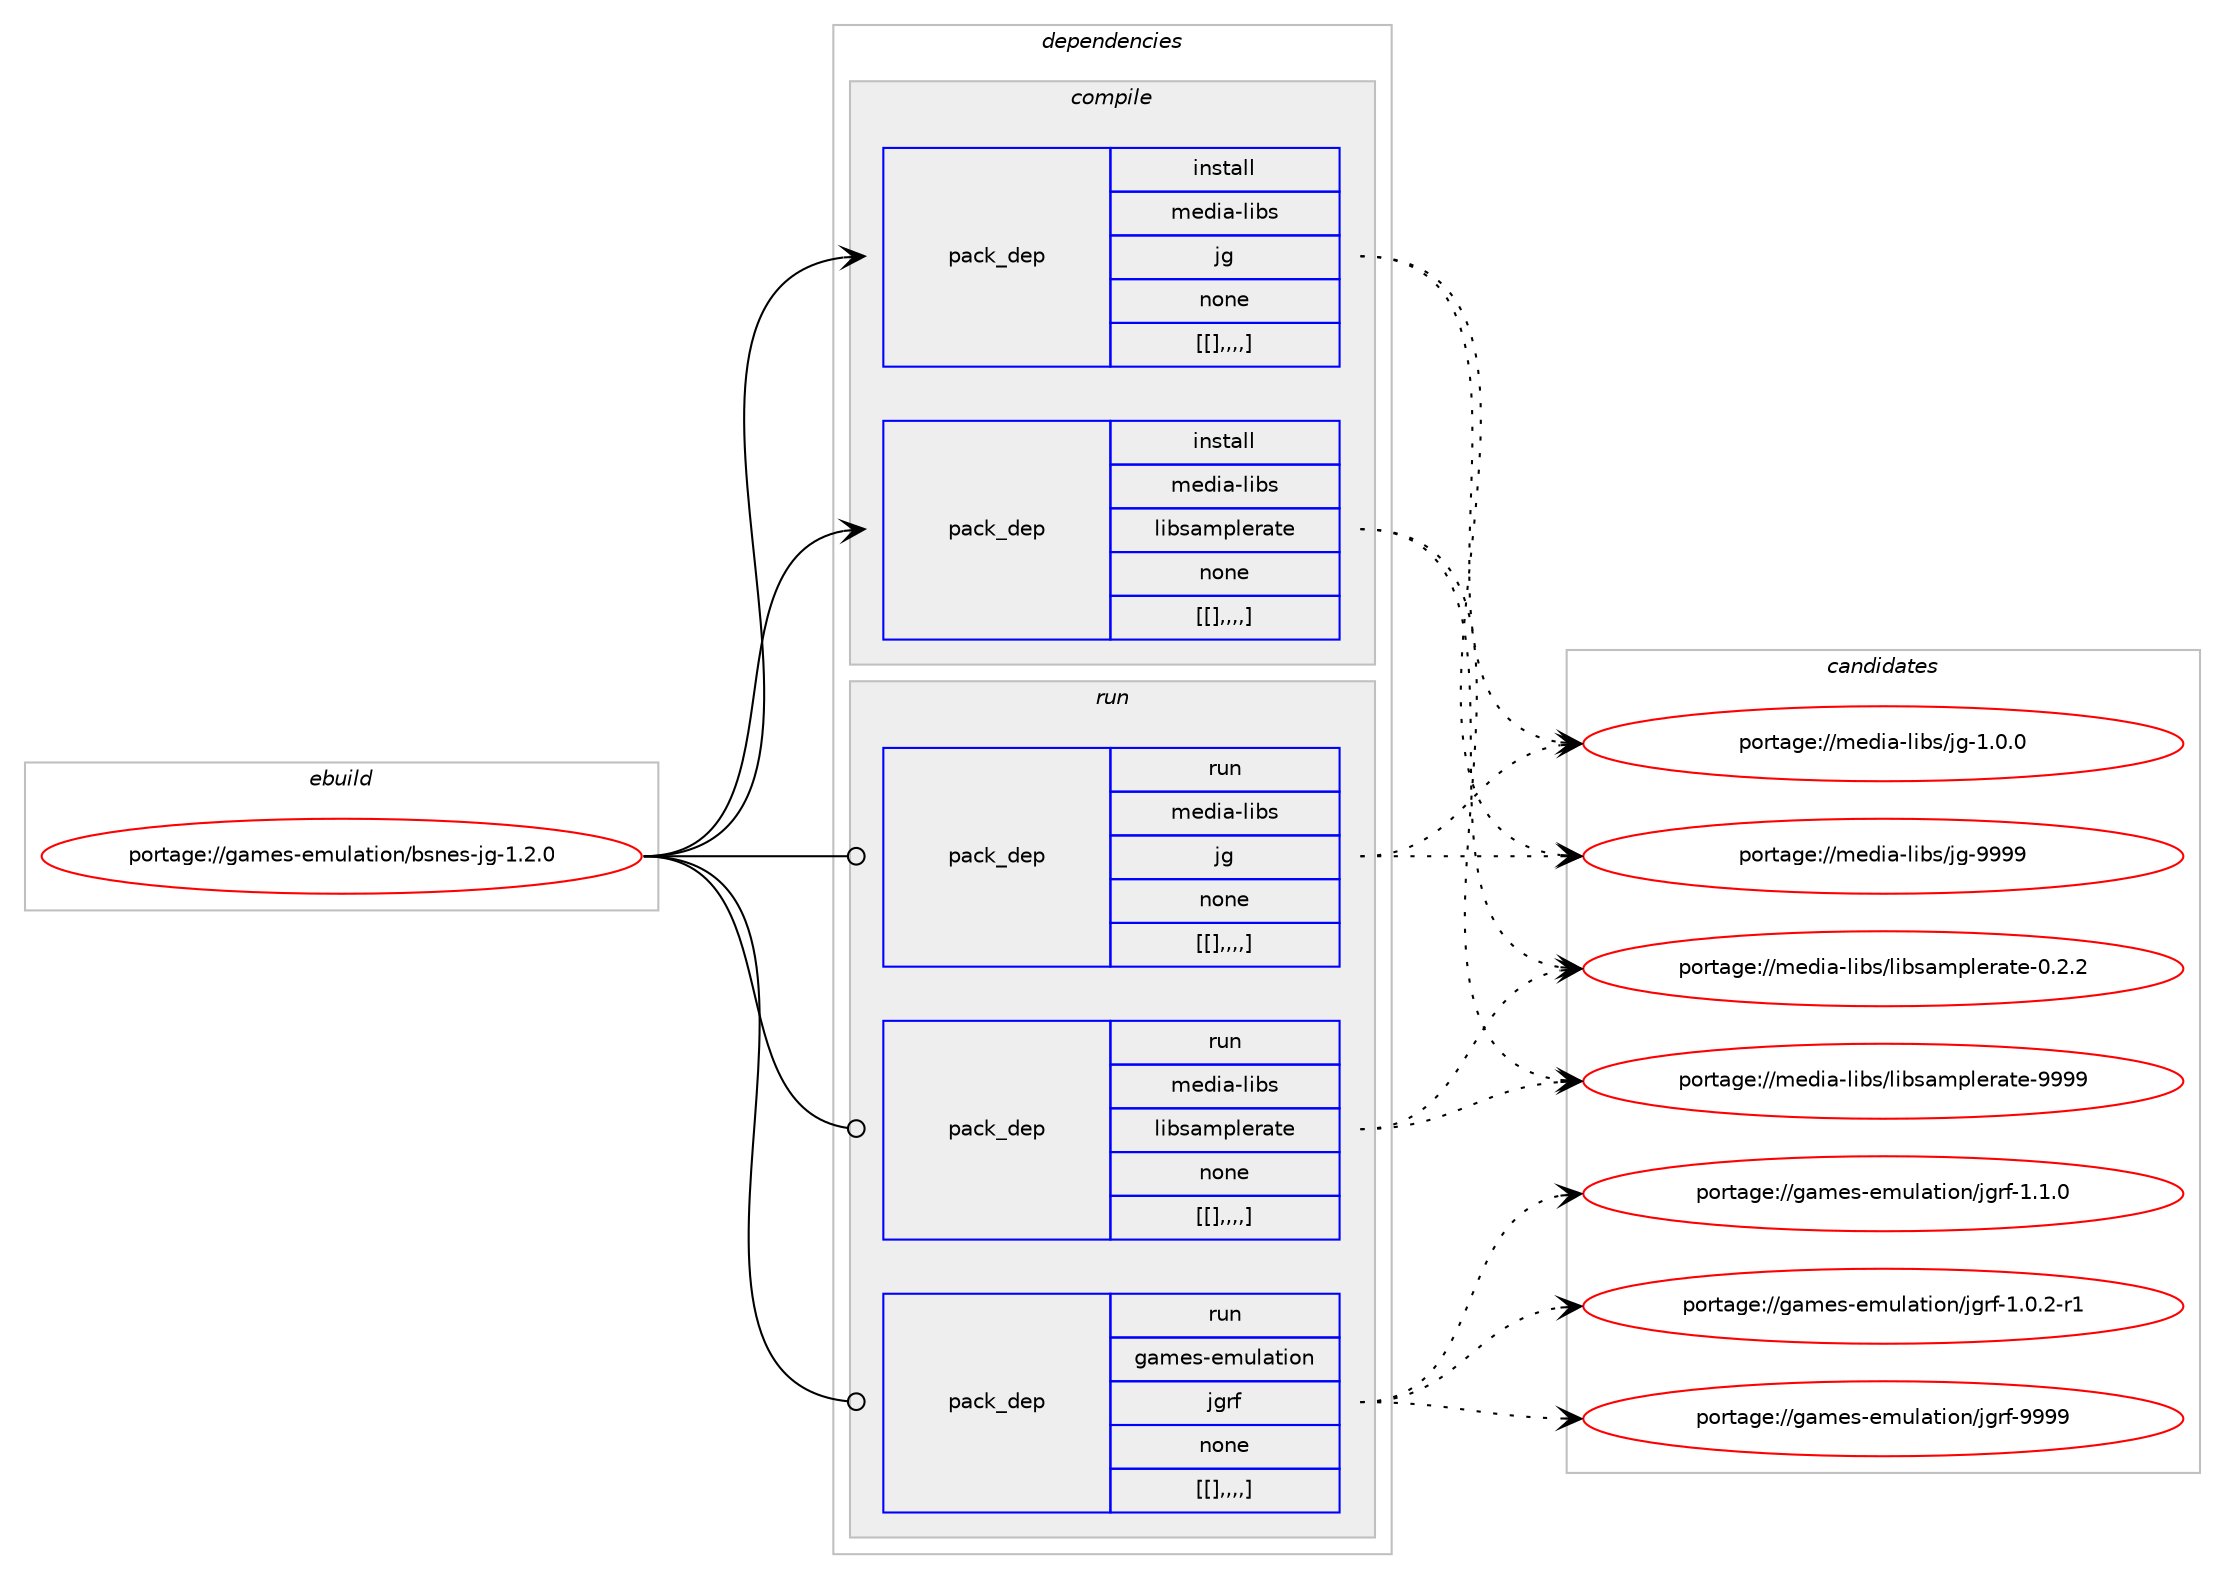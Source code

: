 digraph prolog {

# *************
# Graph options
# *************

newrank=true;
concentrate=true;
compound=true;
graph [rankdir=LR,fontname=Helvetica,fontsize=10,ranksep=1.5];#, ranksep=2.5, nodesep=0.2];
edge  [arrowhead=vee];
node  [fontname=Helvetica,fontsize=10];

# **********
# The ebuild
# **********

subgraph cluster_leftcol {
color=gray;
label=<<i>ebuild</i>>;
id [label="portage://games-emulation/bsnes-jg-1.2.0", color=red, width=4, href="../games-emulation/bsnes-jg-1.2.0.svg"];
}

# ****************
# The dependencies
# ****************

subgraph cluster_midcol {
color=gray;
label=<<i>dependencies</i>>;
subgraph cluster_compile {
fillcolor="#eeeeee";
style=filled;
label=<<i>compile</i>>;
subgraph pack163760 {
dependency230117 [label=<<TABLE BORDER="0" CELLBORDER="1" CELLSPACING="0" CELLPADDING="4" WIDTH="220"><TR><TD ROWSPAN="6" CELLPADDING="30">pack_dep</TD></TR><TR><TD WIDTH="110">install</TD></TR><TR><TD>media-libs</TD></TR><TR><TD>jg</TD></TR><TR><TD>none</TD></TR><TR><TD>[[],,,,]</TD></TR></TABLE>>, shape=none, color=blue];
}
id:e -> dependency230117:w [weight=20,style="solid",arrowhead="vee"];
subgraph pack163761 {
dependency230118 [label=<<TABLE BORDER="0" CELLBORDER="1" CELLSPACING="0" CELLPADDING="4" WIDTH="220"><TR><TD ROWSPAN="6" CELLPADDING="30">pack_dep</TD></TR><TR><TD WIDTH="110">install</TD></TR><TR><TD>media-libs</TD></TR><TR><TD>libsamplerate</TD></TR><TR><TD>none</TD></TR><TR><TD>[[],,,,]</TD></TR></TABLE>>, shape=none, color=blue];
}
id:e -> dependency230118:w [weight=20,style="solid",arrowhead="vee"];
}
subgraph cluster_compileandrun {
fillcolor="#eeeeee";
style=filled;
label=<<i>compile and run</i>>;
}
subgraph cluster_run {
fillcolor="#eeeeee";
style=filled;
label=<<i>run</i>>;
subgraph pack163762 {
dependency230119 [label=<<TABLE BORDER="0" CELLBORDER="1" CELLSPACING="0" CELLPADDING="4" WIDTH="220"><TR><TD ROWSPAN="6" CELLPADDING="30">pack_dep</TD></TR><TR><TD WIDTH="110">run</TD></TR><TR><TD>games-emulation</TD></TR><TR><TD>jgrf</TD></TR><TR><TD>none</TD></TR><TR><TD>[[],,,,]</TD></TR></TABLE>>, shape=none, color=blue];
}
id:e -> dependency230119:w [weight=20,style="solid",arrowhead="odot"];
subgraph pack163763 {
dependency230120 [label=<<TABLE BORDER="0" CELLBORDER="1" CELLSPACING="0" CELLPADDING="4" WIDTH="220"><TR><TD ROWSPAN="6" CELLPADDING="30">pack_dep</TD></TR><TR><TD WIDTH="110">run</TD></TR><TR><TD>media-libs</TD></TR><TR><TD>jg</TD></TR><TR><TD>none</TD></TR><TR><TD>[[],,,,]</TD></TR></TABLE>>, shape=none, color=blue];
}
id:e -> dependency230120:w [weight=20,style="solid",arrowhead="odot"];
subgraph pack163764 {
dependency230121 [label=<<TABLE BORDER="0" CELLBORDER="1" CELLSPACING="0" CELLPADDING="4" WIDTH="220"><TR><TD ROWSPAN="6" CELLPADDING="30">pack_dep</TD></TR><TR><TD WIDTH="110">run</TD></TR><TR><TD>media-libs</TD></TR><TR><TD>libsamplerate</TD></TR><TR><TD>none</TD></TR><TR><TD>[[],,,,]</TD></TR></TABLE>>, shape=none, color=blue];
}
id:e -> dependency230121:w [weight=20,style="solid",arrowhead="odot"];
}
}

# **************
# The candidates
# **************

subgraph cluster_choices {
rank=same;
color=gray;
label=<<i>candidates</i>>;

subgraph choice163760 {
color=black;
nodesep=1;
choice109101100105974510810598115471061034557575757 [label="portage://media-libs/jg-9999", color=red, width=4,href="../media-libs/jg-9999.svg"];
choice10910110010597451081059811547106103454946484648 [label="portage://media-libs/jg-1.0.0", color=red, width=4,href="../media-libs/jg-1.0.0.svg"];
dependency230117:e -> choice109101100105974510810598115471061034557575757:w [style=dotted,weight="100"];
dependency230117:e -> choice10910110010597451081059811547106103454946484648:w [style=dotted,weight="100"];
}
subgraph choice163761 {
color=black;
nodesep=1;
choice109101100105974510810598115471081059811597109112108101114971161014557575757 [label="portage://media-libs/libsamplerate-9999", color=red, width=4,href="../media-libs/libsamplerate-9999.svg"];
choice10910110010597451081059811547108105981159710911210810111497116101454846504650 [label="portage://media-libs/libsamplerate-0.2.2", color=red, width=4,href="../media-libs/libsamplerate-0.2.2.svg"];
dependency230118:e -> choice109101100105974510810598115471081059811597109112108101114971161014557575757:w [style=dotted,weight="100"];
dependency230118:e -> choice10910110010597451081059811547108105981159710911210810111497116101454846504650:w [style=dotted,weight="100"];
}
subgraph choice163762 {
color=black;
nodesep=1;
choice103971091011154510110911710897116105111110471061031141024557575757 [label="portage://games-emulation/jgrf-9999", color=red, width=4,href="../games-emulation/jgrf-9999.svg"];
choice10397109101115451011091171089711610511111047106103114102454946494648 [label="portage://games-emulation/jgrf-1.1.0", color=red, width=4,href="../games-emulation/jgrf-1.1.0.svg"];
choice103971091011154510110911710897116105111110471061031141024549464846504511449 [label="portage://games-emulation/jgrf-1.0.2-r1", color=red, width=4,href="../games-emulation/jgrf-1.0.2-r1.svg"];
dependency230119:e -> choice103971091011154510110911710897116105111110471061031141024557575757:w [style=dotted,weight="100"];
dependency230119:e -> choice10397109101115451011091171089711610511111047106103114102454946494648:w [style=dotted,weight="100"];
dependency230119:e -> choice103971091011154510110911710897116105111110471061031141024549464846504511449:w [style=dotted,weight="100"];
}
subgraph choice163763 {
color=black;
nodesep=1;
choice109101100105974510810598115471061034557575757 [label="portage://media-libs/jg-9999", color=red, width=4,href="../media-libs/jg-9999.svg"];
choice10910110010597451081059811547106103454946484648 [label="portage://media-libs/jg-1.0.0", color=red, width=4,href="../media-libs/jg-1.0.0.svg"];
dependency230120:e -> choice109101100105974510810598115471061034557575757:w [style=dotted,weight="100"];
dependency230120:e -> choice10910110010597451081059811547106103454946484648:w [style=dotted,weight="100"];
}
subgraph choice163764 {
color=black;
nodesep=1;
choice109101100105974510810598115471081059811597109112108101114971161014557575757 [label="portage://media-libs/libsamplerate-9999", color=red, width=4,href="../media-libs/libsamplerate-9999.svg"];
choice10910110010597451081059811547108105981159710911210810111497116101454846504650 [label="portage://media-libs/libsamplerate-0.2.2", color=red, width=4,href="../media-libs/libsamplerate-0.2.2.svg"];
dependency230121:e -> choice109101100105974510810598115471081059811597109112108101114971161014557575757:w [style=dotted,weight="100"];
dependency230121:e -> choice10910110010597451081059811547108105981159710911210810111497116101454846504650:w [style=dotted,weight="100"];
}
}

}
